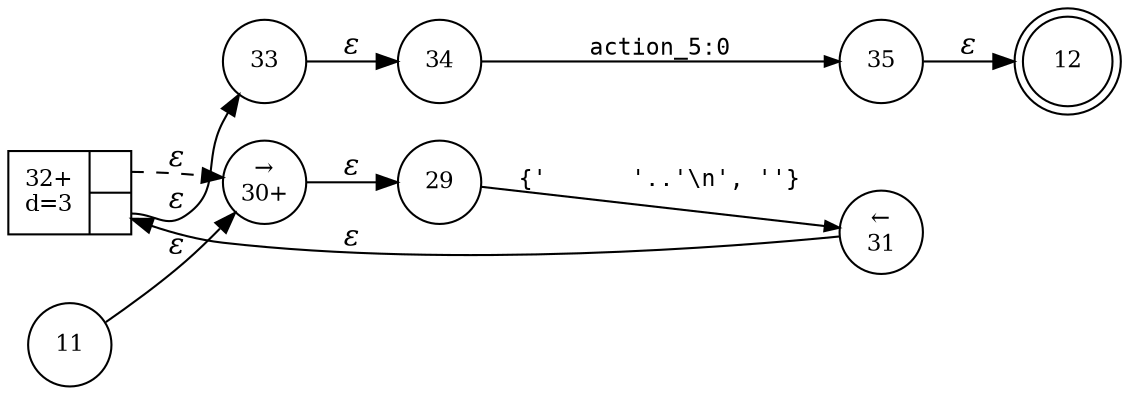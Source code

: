 digraph ATN {
rankdir=LR;
s12[fontsize=11, label="12", shape=doublecircle, fixedsize=true, width=.6];
s32[fontsize=11,label="{32+\nd=3|{<p0>|<p1>}}", shape=record, fixedsize=false, peripheries=1];
s33[fontsize=11,label="33", shape=circle, fixedsize=true, width=.55, peripheries=1];
s34[fontsize=11,label="34", shape=circle, fixedsize=true, width=.55, peripheries=1];
s35[fontsize=11,label="35", shape=circle, fixedsize=true, width=.55, peripheries=1];
s11[fontsize=11,label="11", shape=circle, fixedsize=true, width=.55, peripheries=1];
s29[fontsize=11,label="29", shape=circle, fixedsize=true, width=.55, peripheries=1];
s30[fontsize=11,label="&rarr;\n30+", shape=circle, fixedsize=true, width=.55, peripheries=1];
s31[fontsize=11,label="&larr;\n31", shape=circle, fixedsize=true, width=.55, peripheries=1];
s11 -> s30 [fontname="Times-Italic", label="&epsilon;"];
s30 -> s29 [fontname="Times-Italic", label="&epsilon;"];
s29 -> s31 [fontsize=11, fontname="Courier", arrowsize=.7, label = "{'	'..'\\n', ''}", arrowhead = normal];
s31 -> s32 [fontname="Times-Italic", label="&epsilon;"];
s32:p0 -> s30 [fontname="Times-Italic", label="&epsilon;", style="dashed"];
s32:p1 -> s33 [fontname="Times-Italic", label="&epsilon;"];
s33 -> s34 [fontname="Times-Italic", label="&epsilon;"];
s34 -> s35 [fontsize=11, fontname="Courier", arrowsize=.7, label = "action_5:0", arrowhead = normal];
s35 -> s12 [fontname="Times-Italic", label="&epsilon;"];
}
